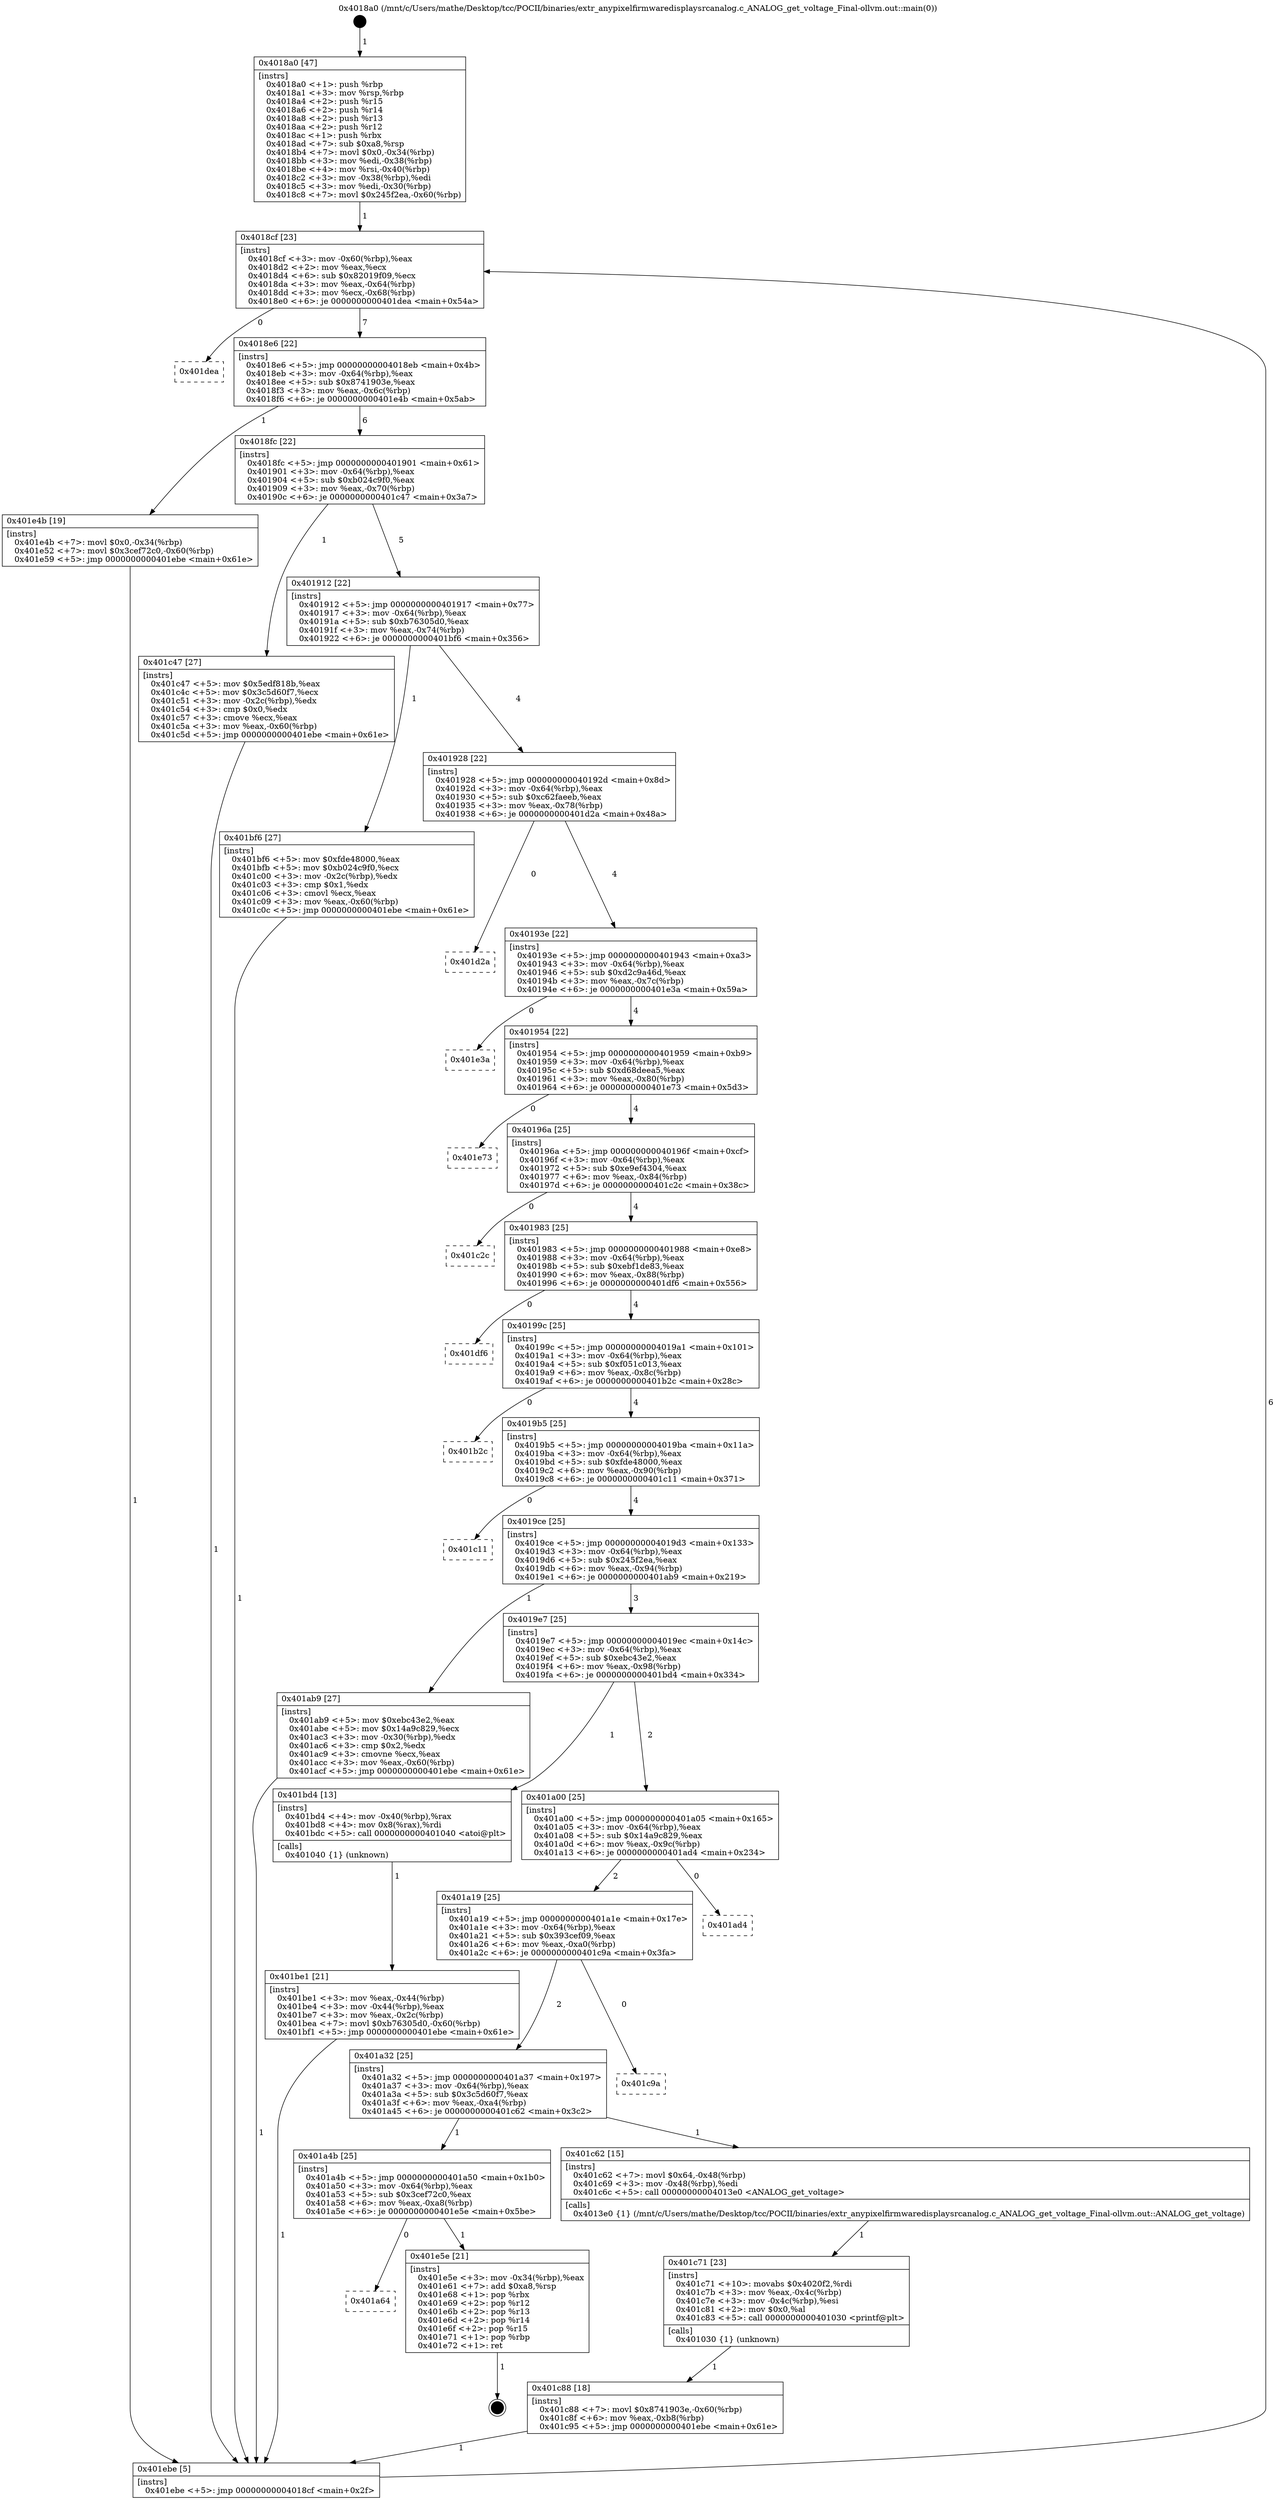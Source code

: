 digraph "0x4018a0" {
  label = "0x4018a0 (/mnt/c/Users/mathe/Desktop/tcc/POCII/binaries/extr_anypixelfirmwaredisplaysrcanalog.c_ANALOG_get_voltage_Final-ollvm.out::main(0))"
  labelloc = "t"
  node[shape=record]

  Entry [label="",width=0.3,height=0.3,shape=circle,fillcolor=black,style=filled]
  "0x4018cf" [label="{
     0x4018cf [23]\l
     | [instrs]\l
     &nbsp;&nbsp;0x4018cf \<+3\>: mov -0x60(%rbp),%eax\l
     &nbsp;&nbsp;0x4018d2 \<+2\>: mov %eax,%ecx\l
     &nbsp;&nbsp;0x4018d4 \<+6\>: sub $0x82019f09,%ecx\l
     &nbsp;&nbsp;0x4018da \<+3\>: mov %eax,-0x64(%rbp)\l
     &nbsp;&nbsp;0x4018dd \<+3\>: mov %ecx,-0x68(%rbp)\l
     &nbsp;&nbsp;0x4018e0 \<+6\>: je 0000000000401dea \<main+0x54a\>\l
  }"]
  "0x401dea" [label="{
     0x401dea\l
  }", style=dashed]
  "0x4018e6" [label="{
     0x4018e6 [22]\l
     | [instrs]\l
     &nbsp;&nbsp;0x4018e6 \<+5\>: jmp 00000000004018eb \<main+0x4b\>\l
     &nbsp;&nbsp;0x4018eb \<+3\>: mov -0x64(%rbp),%eax\l
     &nbsp;&nbsp;0x4018ee \<+5\>: sub $0x8741903e,%eax\l
     &nbsp;&nbsp;0x4018f3 \<+3\>: mov %eax,-0x6c(%rbp)\l
     &nbsp;&nbsp;0x4018f6 \<+6\>: je 0000000000401e4b \<main+0x5ab\>\l
  }"]
  Exit [label="",width=0.3,height=0.3,shape=circle,fillcolor=black,style=filled,peripheries=2]
  "0x401e4b" [label="{
     0x401e4b [19]\l
     | [instrs]\l
     &nbsp;&nbsp;0x401e4b \<+7\>: movl $0x0,-0x34(%rbp)\l
     &nbsp;&nbsp;0x401e52 \<+7\>: movl $0x3cef72c0,-0x60(%rbp)\l
     &nbsp;&nbsp;0x401e59 \<+5\>: jmp 0000000000401ebe \<main+0x61e\>\l
  }"]
  "0x4018fc" [label="{
     0x4018fc [22]\l
     | [instrs]\l
     &nbsp;&nbsp;0x4018fc \<+5\>: jmp 0000000000401901 \<main+0x61\>\l
     &nbsp;&nbsp;0x401901 \<+3\>: mov -0x64(%rbp),%eax\l
     &nbsp;&nbsp;0x401904 \<+5\>: sub $0xb024c9f0,%eax\l
     &nbsp;&nbsp;0x401909 \<+3\>: mov %eax,-0x70(%rbp)\l
     &nbsp;&nbsp;0x40190c \<+6\>: je 0000000000401c47 \<main+0x3a7\>\l
  }"]
  "0x401a64" [label="{
     0x401a64\l
  }", style=dashed]
  "0x401c47" [label="{
     0x401c47 [27]\l
     | [instrs]\l
     &nbsp;&nbsp;0x401c47 \<+5\>: mov $0x5edf818b,%eax\l
     &nbsp;&nbsp;0x401c4c \<+5\>: mov $0x3c5d60f7,%ecx\l
     &nbsp;&nbsp;0x401c51 \<+3\>: mov -0x2c(%rbp),%edx\l
     &nbsp;&nbsp;0x401c54 \<+3\>: cmp $0x0,%edx\l
     &nbsp;&nbsp;0x401c57 \<+3\>: cmove %ecx,%eax\l
     &nbsp;&nbsp;0x401c5a \<+3\>: mov %eax,-0x60(%rbp)\l
     &nbsp;&nbsp;0x401c5d \<+5\>: jmp 0000000000401ebe \<main+0x61e\>\l
  }"]
  "0x401912" [label="{
     0x401912 [22]\l
     | [instrs]\l
     &nbsp;&nbsp;0x401912 \<+5\>: jmp 0000000000401917 \<main+0x77\>\l
     &nbsp;&nbsp;0x401917 \<+3\>: mov -0x64(%rbp),%eax\l
     &nbsp;&nbsp;0x40191a \<+5\>: sub $0xb76305d0,%eax\l
     &nbsp;&nbsp;0x40191f \<+3\>: mov %eax,-0x74(%rbp)\l
     &nbsp;&nbsp;0x401922 \<+6\>: je 0000000000401bf6 \<main+0x356\>\l
  }"]
  "0x401e5e" [label="{
     0x401e5e [21]\l
     | [instrs]\l
     &nbsp;&nbsp;0x401e5e \<+3\>: mov -0x34(%rbp),%eax\l
     &nbsp;&nbsp;0x401e61 \<+7\>: add $0xa8,%rsp\l
     &nbsp;&nbsp;0x401e68 \<+1\>: pop %rbx\l
     &nbsp;&nbsp;0x401e69 \<+2\>: pop %r12\l
     &nbsp;&nbsp;0x401e6b \<+2\>: pop %r13\l
     &nbsp;&nbsp;0x401e6d \<+2\>: pop %r14\l
     &nbsp;&nbsp;0x401e6f \<+2\>: pop %r15\l
     &nbsp;&nbsp;0x401e71 \<+1\>: pop %rbp\l
     &nbsp;&nbsp;0x401e72 \<+1\>: ret\l
  }"]
  "0x401bf6" [label="{
     0x401bf6 [27]\l
     | [instrs]\l
     &nbsp;&nbsp;0x401bf6 \<+5\>: mov $0xfde48000,%eax\l
     &nbsp;&nbsp;0x401bfb \<+5\>: mov $0xb024c9f0,%ecx\l
     &nbsp;&nbsp;0x401c00 \<+3\>: mov -0x2c(%rbp),%edx\l
     &nbsp;&nbsp;0x401c03 \<+3\>: cmp $0x1,%edx\l
     &nbsp;&nbsp;0x401c06 \<+3\>: cmovl %ecx,%eax\l
     &nbsp;&nbsp;0x401c09 \<+3\>: mov %eax,-0x60(%rbp)\l
     &nbsp;&nbsp;0x401c0c \<+5\>: jmp 0000000000401ebe \<main+0x61e\>\l
  }"]
  "0x401928" [label="{
     0x401928 [22]\l
     | [instrs]\l
     &nbsp;&nbsp;0x401928 \<+5\>: jmp 000000000040192d \<main+0x8d\>\l
     &nbsp;&nbsp;0x40192d \<+3\>: mov -0x64(%rbp),%eax\l
     &nbsp;&nbsp;0x401930 \<+5\>: sub $0xc62faeeb,%eax\l
     &nbsp;&nbsp;0x401935 \<+3\>: mov %eax,-0x78(%rbp)\l
     &nbsp;&nbsp;0x401938 \<+6\>: je 0000000000401d2a \<main+0x48a\>\l
  }"]
  "0x401c88" [label="{
     0x401c88 [18]\l
     | [instrs]\l
     &nbsp;&nbsp;0x401c88 \<+7\>: movl $0x8741903e,-0x60(%rbp)\l
     &nbsp;&nbsp;0x401c8f \<+6\>: mov %eax,-0xb8(%rbp)\l
     &nbsp;&nbsp;0x401c95 \<+5\>: jmp 0000000000401ebe \<main+0x61e\>\l
  }"]
  "0x401d2a" [label="{
     0x401d2a\l
  }", style=dashed]
  "0x40193e" [label="{
     0x40193e [22]\l
     | [instrs]\l
     &nbsp;&nbsp;0x40193e \<+5\>: jmp 0000000000401943 \<main+0xa3\>\l
     &nbsp;&nbsp;0x401943 \<+3\>: mov -0x64(%rbp),%eax\l
     &nbsp;&nbsp;0x401946 \<+5\>: sub $0xd2c9a46d,%eax\l
     &nbsp;&nbsp;0x40194b \<+3\>: mov %eax,-0x7c(%rbp)\l
     &nbsp;&nbsp;0x40194e \<+6\>: je 0000000000401e3a \<main+0x59a\>\l
  }"]
  "0x401c71" [label="{
     0x401c71 [23]\l
     | [instrs]\l
     &nbsp;&nbsp;0x401c71 \<+10\>: movabs $0x4020f2,%rdi\l
     &nbsp;&nbsp;0x401c7b \<+3\>: mov %eax,-0x4c(%rbp)\l
     &nbsp;&nbsp;0x401c7e \<+3\>: mov -0x4c(%rbp),%esi\l
     &nbsp;&nbsp;0x401c81 \<+2\>: mov $0x0,%al\l
     &nbsp;&nbsp;0x401c83 \<+5\>: call 0000000000401030 \<printf@plt\>\l
     | [calls]\l
     &nbsp;&nbsp;0x401030 \{1\} (unknown)\l
  }"]
  "0x401e3a" [label="{
     0x401e3a\l
  }", style=dashed]
  "0x401954" [label="{
     0x401954 [22]\l
     | [instrs]\l
     &nbsp;&nbsp;0x401954 \<+5\>: jmp 0000000000401959 \<main+0xb9\>\l
     &nbsp;&nbsp;0x401959 \<+3\>: mov -0x64(%rbp),%eax\l
     &nbsp;&nbsp;0x40195c \<+5\>: sub $0xd68deea5,%eax\l
     &nbsp;&nbsp;0x401961 \<+3\>: mov %eax,-0x80(%rbp)\l
     &nbsp;&nbsp;0x401964 \<+6\>: je 0000000000401e73 \<main+0x5d3\>\l
  }"]
  "0x401a4b" [label="{
     0x401a4b [25]\l
     | [instrs]\l
     &nbsp;&nbsp;0x401a4b \<+5\>: jmp 0000000000401a50 \<main+0x1b0\>\l
     &nbsp;&nbsp;0x401a50 \<+3\>: mov -0x64(%rbp),%eax\l
     &nbsp;&nbsp;0x401a53 \<+5\>: sub $0x3cef72c0,%eax\l
     &nbsp;&nbsp;0x401a58 \<+6\>: mov %eax,-0xa8(%rbp)\l
     &nbsp;&nbsp;0x401a5e \<+6\>: je 0000000000401e5e \<main+0x5be\>\l
  }"]
  "0x401e73" [label="{
     0x401e73\l
  }", style=dashed]
  "0x40196a" [label="{
     0x40196a [25]\l
     | [instrs]\l
     &nbsp;&nbsp;0x40196a \<+5\>: jmp 000000000040196f \<main+0xcf\>\l
     &nbsp;&nbsp;0x40196f \<+3\>: mov -0x64(%rbp),%eax\l
     &nbsp;&nbsp;0x401972 \<+5\>: sub $0xe9ef4304,%eax\l
     &nbsp;&nbsp;0x401977 \<+6\>: mov %eax,-0x84(%rbp)\l
     &nbsp;&nbsp;0x40197d \<+6\>: je 0000000000401c2c \<main+0x38c\>\l
  }"]
  "0x401c62" [label="{
     0x401c62 [15]\l
     | [instrs]\l
     &nbsp;&nbsp;0x401c62 \<+7\>: movl $0x64,-0x48(%rbp)\l
     &nbsp;&nbsp;0x401c69 \<+3\>: mov -0x48(%rbp),%edi\l
     &nbsp;&nbsp;0x401c6c \<+5\>: call 00000000004013e0 \<ANALOG_get_voltage\>\l
     | [calls]\l
     &nbsp;&nbsp;0x4013e0 \{1\} (/mnt/c/Users/mathe/Desktop/tcc/POCII/binaries/extr_anypixelfirmwaredisplaysrcanalog.c_ANALOG_get_voltage_Final-ollvm.out::ANALOG_get_voltage)\l
  }"]
  "0x401c2c" [label="{
     0x401c2c\l
  }", style=dashed]
  "0x401983" [label="{
     0x401983 [25]\l
     | [instrs]\l
     &nbsp;&nbsp;0x401983 \<+5\>: jmp 0000000000401988 \<main+0xe8\>\l
     &nbsp;&nbsp;0x401988 \<+3\>: mov -0x64(%rbp),%eax\l
     &nbsp;&nbsp;0x40198b \<+5\>: sub $0xebf1de83,%eax\l
     &nbsp;&nbsp;0x401990 \<+6\>: mov %eax,-0x88(%rbp)\l
     &nbsp;&nbsp;0x401996 \<+6\>: je 0000000000401df6 \<main+0x556\>\l
  }"]
  "0x401a32" [label="{
     0x401a32 [25]\l
     | [instrs]\l
     &nbsp;&nbsp;0x401a32 \<+5\>: jmp 0000000000401a37 \<main+0x197\>\l
     &nbsp;&nbsp;0x401a37 \<+3\>: mov -0x64(%rbp),%eax\l
     &nbsp;&nbsp;0x401a3a \<+5\>: sub $0x3c5d60f7,%eax\l
     &nbsp;&nbsp;0x401a3f \<+6\>: mov %eax,-0xa4(%rbp)\l
     &nbsp;&nbsp;0x401a45 \<+6\>: je 0000000000401c62 \<main+0x3c2\>\l
  }"]
  "0x401df6" [label="{
     0x401df6\l
  }", style=dashed]
  "0x40199c" [label="{
     0x40199c [25]\l
     | [instrs]\l
     &nbsp;&nbsp;0x40199c \<+5\>: jmp 00000000004019a1 \<main+0x101\>\l
     &nbsp;&nbsp;0x4019a1 \<+3\>: mov -0x64(%rbp),%eax\l
     &nbsp;&nbsp;0x4019a4 \<+5\>: sub $0xf051c013,%eax\l
     &nbsp;&nbsp;0x4019a9 \<+6\>: mov %eax,-0x8c(%rbp)\l
     &nbsp;&nbsp;0x4019af \<+6\>: je 0000000000401b2c \<main+0x28c\>\l
  }"]
  "0x401c9a" [label="{
     0x401c9a\l
  }", style=dashed]
  "0x401b2c" [label="{
     0x401b2c\l
  }", style=dashed]
  "0x4019b5" [label="{
     0x4019b5 [25]\l
     | [instrs]\l
     &nbsp;&nbsp;0x4019b5 \<+5\>: jmp 00000000004019ba \<main+0x11a\>\l
     &nbsp;&nbsp;0x4019ba \<+3\>: mov -0x64(%rbp),%eax\l
     &nbsp;&nbsp;0x4019bd \<+5\>: sub $0xfde48000,%eax\l
     &nbsp;&nbsp;0x4019c2 \<+6\>: mov %eax,-0x90(%rbp)\l
     &nbsp;&nbsp;0x4019c8 \<+6\>: je 0000000000401c11 \<main+0x371\>\l
  }"]
  "0x401a19" [label="{
     0x401a19 [25]\l
     | [instrs]\l
     &nbsp;&nbsp;0x401a19 \<+5\>: jmp 0000000000401a1e \<main+0x17e\>\l
     &nbsp;&nbsp;0x401a1e \<+3\>: mov -0x64(%rbp),%eax\l
     &nbsp;&nbsp;0x401a21 \<+5\>: sub $0x393cef09,%eax\l
     &nbsp;&nbsp;0x401a26 \<+6\>: mov %eax,-0xa0(%rbp)\l
     &nbsp;&nbsp;0x401a2c \<+6\>: je 0000000000401c9a \<main+0x3fa\>\l
  }"]
  "0x401c11" [label="{
     0x401c11\l
  }", style=dashed]
  "0x4019ce" [label="{
     0x4019ce [25]\l
     | [instrs]\l
     &nbsp;&nbsp;0x4019ce \<+5\>: jmp 00000000004019d3 \<main+0x133\>\l
     &nbsp;&nbsp;0x4019d3 \<+3\>: mov -0x64(%rbp),%eax\l
     &nbsp;&nbsp;0x4019d6 \<+5\>: sub $0x245f2ea,%eax\l
     &nbsp;&nbsp;0x4019db \<+6\>: mov %eax,-0x94(%rbp)\l
     &nbsp;&nbsp;0x4019e1 \<+6\>: je 0000000000401ab9 \<main+0x219\>\l
  }"]
  "0x401ad4" [label="{
     0x401ad4\l
  }", style=dashed]
  "0x401ab9" [label="{
     0x401ab9 [27]\l
     | [instrs]\l
     &nbsp;&nbsp;0x401ab9 \<+5\>: mov $0xebc43e2,%eax\l
     &nbsp;&nbsp;0x401abe \<+5\>: mov $0x14a9c829,%ecx\l
     &nbsp;&nbsp;0x401ac3 \<+3\>: mov -0x30(%rbp),%edx\l
     &nbsp;&nbsp;0x401ac6 \<+3\>: cmp $0x2,%edx\l
     &nbsp;&nbsp;0x401ac9 \<+3\>: cmovne %ecx,%eax\l
     &nbsp;&nbsp;0x401acc \<+3\>: mov %eax,-0x60(%rbp)\l
     &nbsp;&nbsp;0x401acf \<+5\>: jmp 0000000000401ebe \<main+0x61e\>\l
  }"]
  "0x4019e7" [label="{
     0x4019e7 [25]\l
     | [instrs]\l
     &nbsp;&nbsp;0x4019e7 \<+5\>: jmp 00000000004019ec \<main+0x14c\>\l
     &nbsp;&nbsp;0x4019ec \<+3\>: mov -0x64(%rbp),%eax\l
     &nbsp;&nbsp;0x4019ef \<+5\>: sub $0xebc43e2,%eax\l
     &nbsp;&nbsp;0x4019f4 \<+6\>: mov %eax,-0x98(%rbp)\l
     &nbsp;&nbsp;0x4019fa \<+6\>: je 0000000000401bd4 \<main+0x334\>\l
  }"]
  "0x401ebe" [label="{
     0x401ebe [5]\l
     | [instrs]\l
     &nbsp;&nbsp;0x401ebe \<+5\>: jmp 00000000004018cf \<main+0x2f\>\l
  }"]
  "0x4018a0" [label="{
     0x4018a0 [47]\l
     | [instrs]\l
     &nbsp;&nbsp;0x4018a0 \<+1\>: push %rbp\l
     &nbsp;&nbsp;0x4018a1 \<+3\>: mov %rsp,%rbp\l
     &nbsp;&nbsp;0x4018a4 \<+2\>: push %r15\l
     &nbsp;&nbsp;0x4018a6 \<+2\>: push %r14\l
     &nbsp;&nbsp;0x4018a8 \<+2\>: push %r13\l
     &nbsp;&nbsp;0x4018aa \<+2\>: push %r12\l
     &nbsp;&nbsp;0x4018ac \<+1\>: push %rbx\l
     &nbsp;&nbsp;0x4018ad \<+7\>: sub $0xa8,%rsp\l
     &nbsp;&nbsp;0x4018b4 \<+7\>: movl $0x0,-0x34(%rbp)\l
     &nbsp;&nbsp;0x4018bb \<+3\>: mov %edi,-0x38(%rbp)\l
     &nbsp;&nbsp;0x4018be \<+4\>: mov %rsi,-0x40(%rbp)\l
     &nbsp;&nbsp;0x4018c2 \<+3\>: mov -0x38(%rbp),%edi\l
     &nbsp;&nbsp;0x4018c5 \<+3\>: mov %edi,-0x30(%rbp)\l
     &nbsp;&nbsp;0x4018c8 \<+7\>: movl $0x245f2ea,-0x60(%rbp)\l
  }"]
  "0x401be1" [label="{
     0x401be1 [21]\l
     | [instrs]\l
     &nbsp;&nbsp;0x401be1 \<+3\>: mov %eax,-0x44(%rbp)\l
     &nbsp;&nbsp;0x401be4 \<+3\>: mov -0x44(%rbp),%eax\l
     &nbsp;&nbsp;0x401be7 \<+3\>: mov %eax,-0x2c(%rbp)\l
     &nbsp;&nbsp;0x401bea \<+7\>: movl $0xb76305d0,-0x60(%rbp)\l
     &nbsp;&nbsp;0x401bf1 \<+5\>: jmp 0000000000401ebe \<main+0x61e\>\l
  }"]
  "0x401bd4" [label="{
     0x401bd4 [13]\l
     | [instrs]\l
     &nbsp;&nbsp;0x401bd4 \<+4\>: mov -0x40(%rbp),%rax\l
     &nbsp;&nbsp;0x401bd8 \<+4\>: mov 0x8(%rax),%rdi\l
     &nbsp;&nbsp;0x401bdc \<+5\>: call 0000000000401040 \<atoi@plt\>\l
     | [calls]\l
     &nbsp;&nbsp;0x401040 \{1\} (unknown)\l
  }"]
  "0x401a00" [label="{
     0x401a00 [25]\l
     | [instrs]\l
     &nbsp;&nbsp;0x401a00 \<+5\>: jmp 0000000000401a05 \<main+0x165\>\l
     &nbsp;&nbsp;0x401a05 \<+3\>: mov -0x64(%rbp),%eax\l
     &nbsp;&nbsp;0x401a08 \<+5\>: sub $0x14a9c829,%eax\l
     &nbsp;&nbsp;0x401a0d \<+6\>: mov %eax,-0x9c(%rbp)\l
     &nbsp;&nbsp;0x401a13 \<+6\>: je 0000000000401ad4 \<main+0x234\>\l
  }"]
  Entry -> "0x4018a0" [label=" 1"]
  "0x4018cf" -> "0x401dea" [label=" 0"]
  "0x4018cf" -> "0x4018e6" [label=" 7"]
  "0x401e5e" -> Exit [label=" 1"]
  "0x4018e6" -> "0x401e4b" [label=" 1"]
  "0x4018e6" -> "0x4018fc" [label=" 6"]
  "0x401a4b" -> "0x401a64" [label=" 0"]
  "0x4018fc" -> "0x401c47" [label=" 1"]
  "0x4018fc" -> "0x401912" [label=" 5"]
  "0x401a4b" -> "0x401e5e" [label=" 1"]
  "0x401912" -> "0x401bf6" [label=" 1"]
  "0x401912" -> "0x401928" [label=" 4"]
  "0x401e4b" -> "0x401ebe" [label=" 1"]
  "0x401928" -> "0x401d2a" [label=" 0"]
  "0x401928" -> "0x40193e" [label=" 4"]
  "0x401c88" -> "0x401ebe" [label=" 1"]
  "0x40193e" -> "0x401e3a" [label=" 0"]
  "0x40193e" -> "0x401954" [label=" 4"]
  "0x401c71" -> "0x401c88" [label=" 1"]
  "0x401954" -> "0x401e73" [label=" 0"]
  "0x401954" -> "0x40196a" [label=" 4"]
  "0x401c62" -> "0x401c71" [label=" 1"]
  "0x40196a" -> "0x401c2c" [label=" 0"]
  "0x40196a" -> "0x401983" [label=" 4"]
  "0x401a32" -> "0x401a4b" [label=" 1"]
  "0x401983" -> "0x401df6" [label=" 0"]
  "0x401983" -> "0x40199c" [label=" 4"]
  "0x401a32" -> "0x401c62" [label=" 1"]
  "0x40199c" -> "0x401b2c" [label=" 0"]
  "0x40199c" -> "0x4019b5" [label=" 4"]
  "0x401a19" -> "0x401a32" [label=" 2"]
  "0x4019b5" -> "0x401c11" [label=" 0"]
  "0x4019b5" -> "0x4019ce" [label=" 4"]
  "0x401a19" -> "0x401c9a" [label=" 0"]
  "0x4019ce" -> "0x401ab9" [label=" 1"]
  "0x4019ce" -> "0x4019e7" [label=" 3"]
  "0x401ab9" -> "0x401ebe" [label=" 1"]
  "0x4018a0" -> "0x4018cf" [label=" 1"]
  "0x401ebe" -> "0x4018cf" [label=" 6"]
  "0x401a00" -> "0x401a19" [label=" 2"]
  "0x4019e7" -> "0x401bd4" [label=" 1"]
  "0x4019e7" -> "0x401a00" [label=" 2"]
  "0x401bd4" -> "0x401be1" [label=" 1"]
  "0x401be1" -> "0x401ebe" [label=" 1"]
  "0x401bf6" -> "0x401ebe" [label=" 1"]
  "0x401c47" -> "0x401ebe" [label=" 1"]
  "0x401a00" -> "0x401ad4" [label=" 0"]
}
